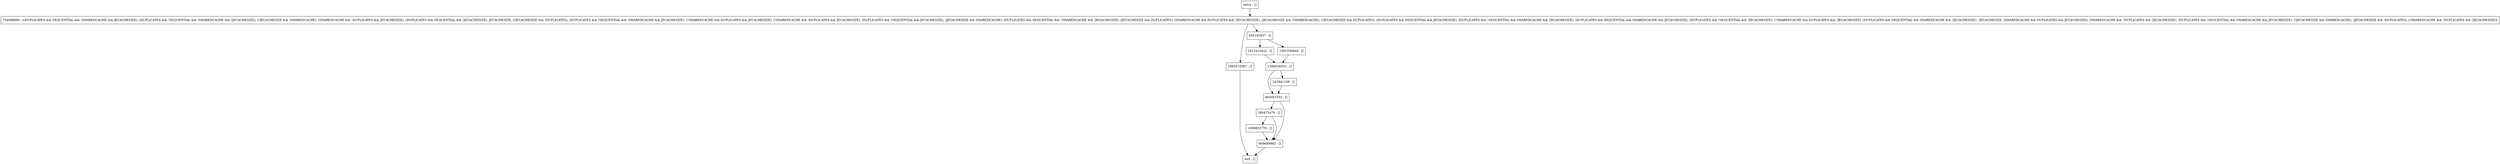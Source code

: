 digraph validateSubtreeBeforeDelete {
node [shape=record];
1384028353 [label="1384028353 - []"];
754099696 [label="754099696 - [(DUPLICATES && SEQUENTIAL && !SHAREDCACHE && JECACHESIZE), (DUPLICATES && !SEQUENTIAL && !SHAREDCACHE && !JECACHESIZE), (!JECACHESIZE && !SHAREDCACHE), (SHAREDCACHE && !DUPLICATES && JECACHESIZE), (DUPLICATES && SEQUENTIAL && !JECACHESIZE), JECACHESIZE, (!JECACHESIZE && !DUPLICATES), (DUPLICATES && !SEQUENTIAL && !SHAREDCACHE && JECACHESIZE), (!SHAREDCACHE && DUPLICATES && JECACHESIZE), (!SHAREDCACHE && !DUPLICATES && JECACHESIZE), (DUPLICATES && !SEQUENTIAL && JECACHESIZE), (JECACHESIZE && SHAREDCACHE), (DUPLICATES && SEQUENTIAL && !SHAREDCACHE && !JECACHESIZE), (JECACHESIZE && DUPLICATES), (SHAREDCACHE && DUPLICATES && !JECACHESIZE), (JECACHESIZE && !SHAREDCACHE), (!JECACHESIZE && DUPLICATES), (DUPLICATES && SEQUENTIAL && JECACHESIZE), (DUPLICATES && !SEQUENTIAL && SHAREDCACHE && !JECACHESIZE), (DUPLICATES && SEQUENTIAL && SHAREDCACHE && JECACHESIZE), (DUPLICATES && !SEQUENTIAL && !JECACHESIZE), (!SHAREDCACHE && DUPLICATES && !JECACHESIZE), (DUPLICATES && SEQUENTIAL && SHAREDCACHE && !JECACHESIZE), !JECACHESIZE, (SHAREDCACHE && DUPLICATES && JECACHESIZE), (SHAREDCACHE && !DUPLICATES && !JECACHESIZE), (DUPLICATES && !SEQUENTIAL && SHAREDCACHE && JECACHESIZE), (!JECACHESIZE && SHAREDCACHE), (JECACHESIZE && !DUPLICATES), (!SHAREDCACHE && !DUPLICATES && !JECACHESIZE)]"];
893001553 [label="893001553 - []"];
280472476 [label="280472476 - []"];
entry [label="entry - []"];
exit [label="exit - []"];
1612410422 [label="1612410422 - []"];
1963272587 [label="1963272587 - []"];
945191837 [label="945191837 - []"];
1501530848 [label="1501530848 - []"];
241941108 [label="241941108 - []"];
1698833776 [label="1698833776 - []"];
908689883 [label="908689883 - []"];
entry;
exit;
1384028353 -> 241941108;
1384028353 -> 893001553;
754099696 -> 1963272587;
754099696 -> 945191837;
893001553 -> 908689883;
893001553 -> 280472476;
280472476 -> 1698833776;
280472476 -> 908689883;
entry -> 754099696;
1612410422 -> 1384028353;
1963272587 -> exit;
945191837 -> 1612410422;
945191837 -> 1501530848;
1501530848 -> 1384028353;
241941108 -> 893001553;
1698833776 -> 908689883;
908689883 -> exit;
}
